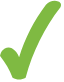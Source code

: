 <mxfile version="14.6.13" type="device"><diagram id="tM8g9UoiASkExJ-T1Otz" name="Seite-1"><mxGraphModel dx="1086" dy="3304" grid="1" gridSize="10" guides="1" tooltips="1" connect="1" arrows="1" fold="1" page="1" pageScale="1" pageWidth="827" pageHeight="1169" math="0" shadow="0"><root><mxCell id="0"/><mxCell id="1" parent="0"/><mxCell id="3JXytn4__RKbOy49EUfH-1" value="" style="verticalLabelPosition=bottom;verticalAlign=top;html=1;shape=mxgraph.basic.tick;strokeWidth=4;strokeColor=none;fillColor=#7FBA42;" vertex="1" parent="1"><mxGeometry x="40.0" y="-2280" width="30.6" height="40" as="geometry"/></mxCell></root></mxGraphModel></diagram></mxfile>